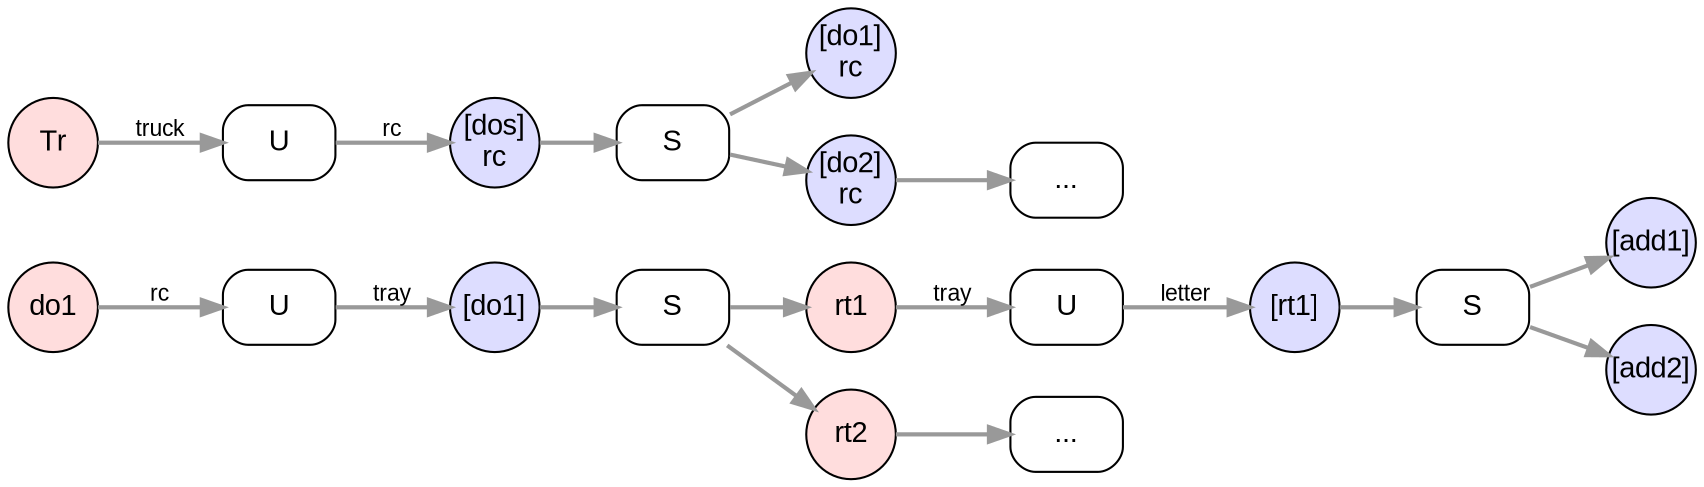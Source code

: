 digraph d {
	node [fontname = "Arial"];
	edge [fontname = "Arial", fontsize=11,color="#999999", penwidth=2, weight=1];

	rankdir=LR
	subgraph list {
		node [shape=circle, style=filled, fillcolor="#DDDDFF", fixedsize=true, width=0.6]
		add1[label="[add1]"]
		add2[label="[add2]"]
		rt1[label="[rt1]"]
		dos[label="[dos]\nrc"]
		xxx[label="[do1]"]
		do1[label="[do1]\nrc"]
		do2[label="[do2]\nrc"]

	}
	subgraph nest {
		node [shape=circle, style=filled, fillcolor="#FFDDDD", fixedsize=true, width=0.6]
		truck [label=Tr]
		do1rcs[label="do1"]
		rt1Tray [label="rt1"]
		rt2Tray [label="rt2"]
	}

	subgraph process {
		node [shape=box, style=rounded]
		splitToAddr[label=S]
		splitToRoute[label=S]
		splitToDo[label=S]
		unpackTruckToRc[label=U]
		unpackRcToTray[label=U]
		unpackTrayToLetter[label=U]
	}
	subgraph invis {
		node [shape=box, style=rounded, label="..."]
		routeUnpackN
		dots1
	}
	splitToAddr -> add1
	splitToAddr -> add2
	rt1 -> splitToAddr

	unpackTrayToLetter -> rt1 [label="letter"]
	rt1Tray -> unpackTrayToLetter [label="tray"]
	splitToRoute -> rt1Tray
	splitToRoute -> rt2Tray -> routeUnpackN

	xxx -> splitToRoute
	unpackRcToTray -> xxx [label="tray"]
	do1rcs -> unpackRcToTray [label="rc"]

	truck -> unpackTruckToRc [label="truck"]
	unpackTruckToRc -> dos [label="rc"]
	dos -> splitToDo
	splitToDo -> do1
	splitToDo -> do2 -> dots1
}
